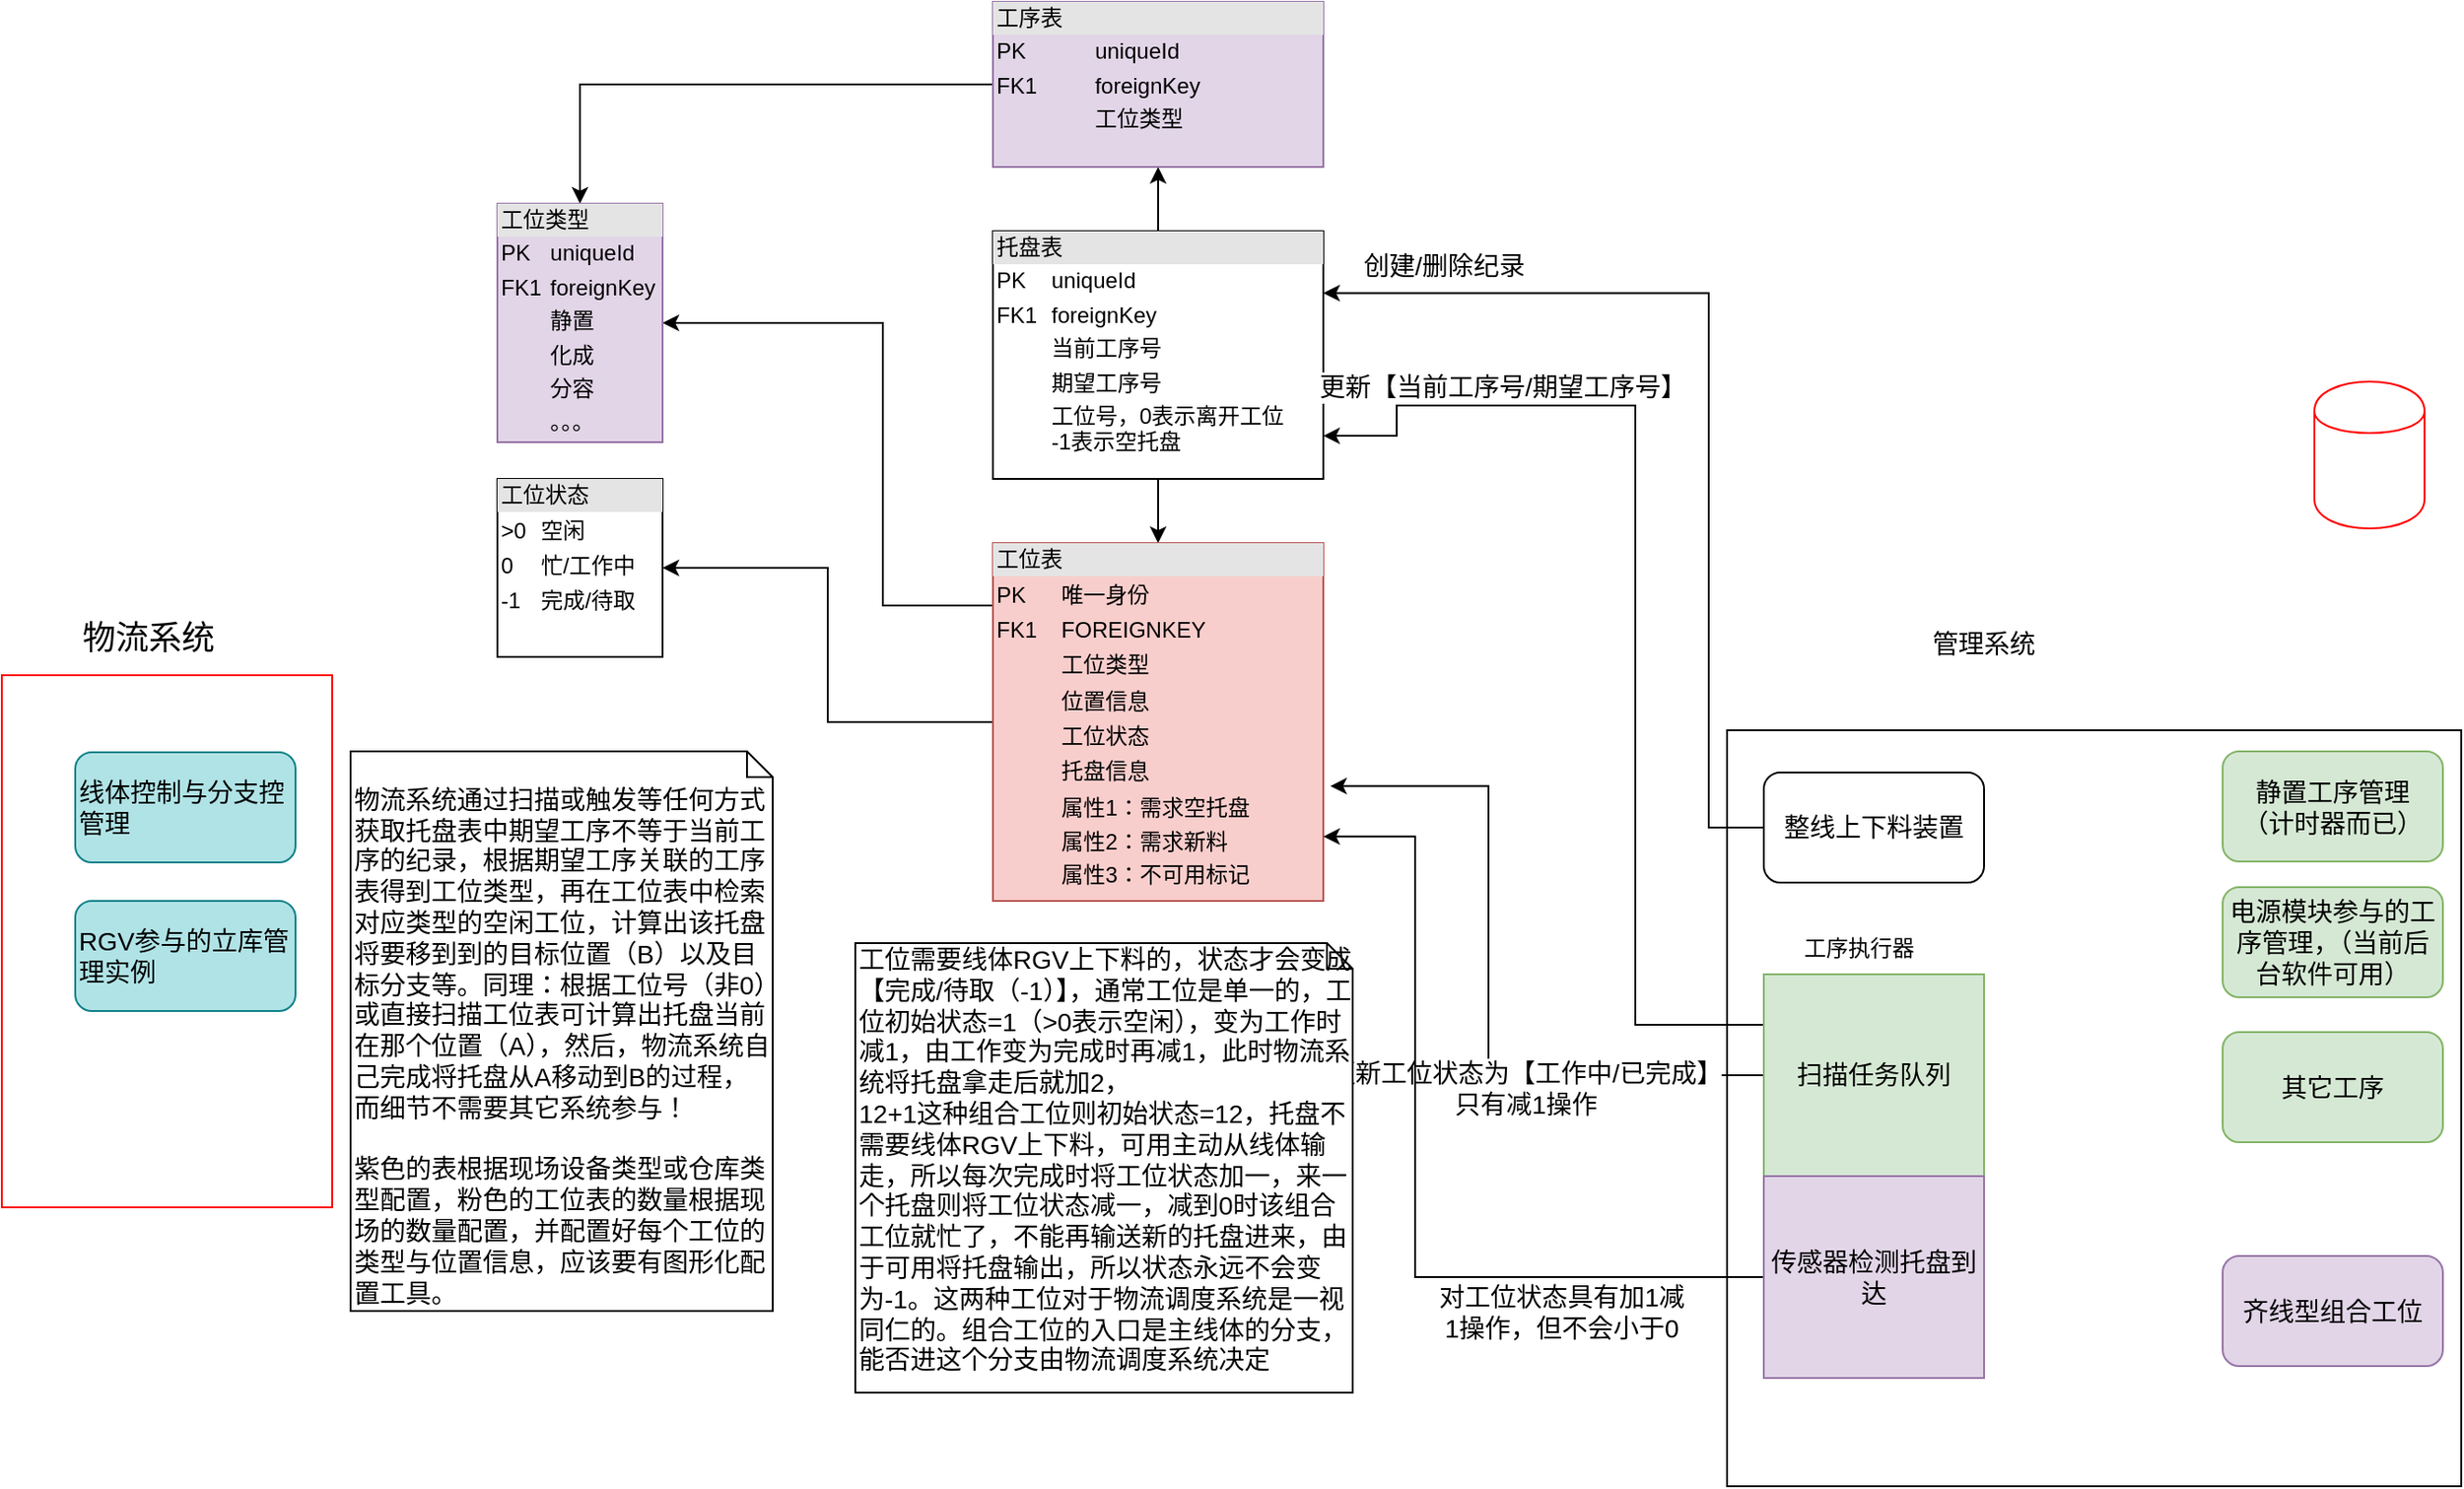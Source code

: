 <mxfile version="11.1.4" type="github"><diagram name="Page-1" id="MBdaHgo5CH4LqyG0nf3p"><mxGraphModel dx="981" dy="549" grid="1" gridSize="10" guides="1" tooltips="1" connect="1" arrows="1" fold="1" page="1" pageScale="1" pageWidth="827" pageHeight="1169" math="0" shadow="0"><root><mxCell id="lvne8D1J75QKp3YSofM--0"/><mxCell id="lvne8D1J75QKp3YSofM--1" parent="lvne8D1J75QKp3YSofM--0"/><mxCell id="w1Ym5qrezVRr_MJSkWCU-0" value="" style="rounded=0;whiteSpace=wrap;html=1;fontSize=14;fillColor=none;" parent="lvne8D1J75QKp3YSofM--1" vertex="1"><mxGeometry x="970" y="420" width="400" height="412" as="geometry"/></mxCell><mxCell id="dNVIfdRLL3I5zJXcIW_U-1" value="" style="edgeStyle=orthogonalEdgeStyle;rounded=0;orthogonalLoop=1;jettySize=auto;html=1;" parent="lvne8D1J75QKp3YSofM--1" source="lvne8D1J75QKp3YSofM--2" target="dNVIfdRLL3I5zJXcIW_U-0" edge="1"><mxGeometry relative="1" as="geometry"/></mxCell><mxCell id="4S2XpyeBrvTKLP9Dg5yc-1" value="" style="edgeStyle=orthogonalEdgeStyle;rounded=0;orthogonalLoop=1;jettySize=auto;html=1;" parent="lvne8D1J75QKp3YSofM--1" source="lvne8D1J75QKp3YSofM--2" target="4S2XpyeBrvTKLP9Dg5yc-0" edge="1"><mxGeometry relative="1" as="geometry"/></mxCell><mxCell id="lvne8D1J75QKp3YSofM--2" value="&lt;div style=&quot;box-sizing: border-box ; width: 100% ; background: #e4e4e4 ; padding: 2px&quot;&gt;托盘表&lt;/div&gt;&lt;table style=&quot;width: 100% ; font-size: 1em&quot; cellpadding=&quot;2&quot; cellspacing=&quot;0&quot;&gt;&lt;tbody&gt;&lt;tr&gt;&lt;td&gt;PK&lt;/td&gt;&lt;td&gt;uniqueId&lt;/td&gt;&lt;/tr&gt;&lt;tr&gt;&lt;td&gt;FK1&lt;/td&gt;&lt;td&gt;foreignKey&lt;/td&gt;&lt;/tr&gt;&lt;tr&gt;&lt;td&gt;&lt;/td&gt;&lt;td&gt;当前工序号&lt;/td&gt;&lt;/tr&gt;&lt;tr&gt;&lt;td&gt;&lt;br&gt;&lt;/td&gt;&lt;td&gt;期望工序号&lt;/td&gt;&lt;/tr&gt;&lt;tr&gt;&lt;td&gt;&lt;br&gt;&lt;/td&gt;&lt;td&gt;工位号，0表示离开工位&lt;br&gt;-1表示空托盘&lt;/td&gt;&lt;/tr&gt;&lt;tr&gt;&lt;td&gt;&lt;br&gt;&lt;/td&gt;&lt;td&gt;&lt;br&gt;&lt;/td&gt;&lt;/tr&gt;&lt;/tbody&gt;&lt;/table&gt;" style="verticalAlign=top;align=left;overflow=fill;html=1;" parent="lvne8D1J75QKp3YSofM--1" vertex="1"><mxGeometry x="570" y="148" width="180" height="135" as="geometry"/></mxCell><mxCell id="4S2XpyeBrvTKLP9Dg5yc-2" style="edgeStyle=orthogonalEdgeStyle;rounded=0;orthogonalLoop=1;jettySize=auto;html=1;" parent="lvne8D1J75QKp3YSofM--1" source="4S2XpyeBrvTKLP9Dg5yc-0" target="dNVIfdRLL3I5zJXcIW_U-3" edge="1"><mxGeometry relative="1" as="geometry"/></mxCell><mxCell id="4S2XpyeBrvTKLP9Dg5yc-0" value="&lt;div style=&quot;box-sizing: border-box ; width: 100% ; background: #e4e4e4 ; padding: 2px&quot;&gt;工序表&lt;/div&gt;&lt;table style=&quot;width: 100% ; font-size: 1em&quot; cellpadding=&quot;2&quot; cellspacing=&quot;0&quot;&gt;&lt;tbody&gt;&lt;tr&gt;&lt;td&gt;PK&lt;/td&gt;&lt;td&gt;uniqueId&lt;/td&gt;&lt;/tr&gt;&lt;tr&gt;&lt;td&gt;FK1&lt;/td&gt;&lt;td&gt;foreignKey&lt;/td&gt;&lt;/tr&gt;&lt;tr&gt;&lt;td&gt;&lt;/td&gt;&lt;td&gt;工位类型&lt;/td&gt;&lt;/tr&gt;&lt;/tbody&gt;&lt;/table&gt;" style="verticalAlign=top;align=left;overflow=fill;html=1;fillColor=#e1d5e7;strokeColor=#9673a6;" parent="lvne8D1J75QKp3YSofM--1" vertex="1"><mxGeometry x="570" y="23" width="180" height="90" as="geometry"/></mxCell><mxCell id="dNVIfdRLL3I5zJXcIW_U-6" style="edgeStyle=orthogonalEdgeStyle;rounded=0;orthogonalLoop=1;jettySize=auto;html=1;" parent="lvne8D1J75QKp3YSofM--1" source="dNVIfdRLL3I5zJXcIW_U-0" target="dNVIfdRLL3I5zJXcIW_U-4" edge="1"><mxGeometry relative="1" as="geometry"/></mxCell><mxCell id="dNVIfdRLL3I5zJXcIW_U-7" style="edgeStyle=orthogonalEdgeStyle;rounded=0;orthogonalLoop=1;jettySize=auto;html=1;exitX=0;exitY=0.25;exitDx=0;exitDy=0;entryX=1;entryY=0.5;entryDx=0;entryDy=0;" parent="lvne8D1J75QKp3YSofM--1" source="dNVIfdRLL3I5zJXcIW_U-0" target="dNVIfdRLL3I5zJXcIW_U-3" edge="1"><mxGeometry relative="1" as="geometry"><mxPoint x="440" y="253" as="targetPoint"/><Array as="points"><mxPoint x="510" y="352"/><mxPoint x="510" y="198"/></Array></mxGeometry></mxCell><mxCell id="dNVIfdRLL3I5zJXcIW_U-0" value="&lt;div style=&quot;box-sizing: border-box ; width: 100% ; background: #e4e4e4 ; padding: 2px&quot;&gt;&lt;font style=&quot;vertical-align: inherit&quot;&gt;&lt;font style=&quot;vertical-align: inherit&quot;&gt;工位表&lt;/font&gt;&lt;/font&gt;&lt;/div&gt;&lt;table style=&quot;width: 100% ; font-size: 1em&quot; cellpadding=&quot;2&quot; cellspacing=&quot;0&quot;&gt;&lt;tbody&gt;&lt;tr&gt;&lt;td&gt;&lt;font style=&quot;vertical-align: inherit&quot;&gt;&lt;font style=&quot;vertical-align: inherit&quot;&gt;PK&lt;/font&gt;&lt;/font&gt;&lt;/td&gt;&lt;td&gt;&lt;font style=&quot;vertical-align: inherit&quot;&gt;&lt;font style=&quot;vertical-align: inherit&quot;&gt;唯一身份&lt;/font&gt;&lt;/font&gt;&lt;/td&gt;&lt;/tr&gt;&lt;tr&gt;&lt;td&gt;&lt;font style=&quot;vertical-align: inherit&quot;&gt;&lt;font style=&quot;vertical-align: inherit&quot;&gt;FK1&lt;/font&gt;&lt;/font&gt;&lt;/td&gt;&lt;td&gt;&lt;font style=&quot;vertical-align: inherit&quot;&gt;&lt;font style=&quot;vertical-align: inherit&quot;&gt;FOREIGNKEY&lt;/font&gt;&lt;/font&gt;&lt;/td&gt;&lt;/tr&gt;&lt;tr&gt;&lt;td&gt;&lt;br&gt;&lt;/td&gt;&lt;td&gt;&lt;font style=&quot;vertical-align: inherit&quot;&gt;&lt;font style=&quot;vertical-align: inherit&quot;&gt;工位类型&lt;/font&gt;&lt;/font&gt;&lt;/td&gt;&lt;/tr&gt;&lt;tr&gt;&lt;td&gt;&lt;/td&gt;&lt;td&gt;&lt;font style=&quot;vertical-align: inherit&quot;&gt;&lt;font style=&quot;vertical-align: inherit&quot;&gt;位置信息&lt;/font&gt;&lt;/font&gt;&lt;br&gt;&lt;/td&gt;&lt;/tr&gt;&lt;tr&gt;&lt;td&gt;&lt;br&gt;&lt;/td&gt;&lt;td&gt;&lt;font style=&quot;vertical-align: inherit&quot;&gt;&lt;font style=&quot;vertical-align: inherit&quot;&gt;工位状态&lt;/font&gt;&lt;/font&gt;&lt;/td&gt;&lt;/tr&gt;&lt;tr&gt;&lt;td&gt;&lt;br&gt;&lt;/td&gt;&lt;td&gt;&lt;font style=&quot;vertical-align: inherit&quot;&gt;&lt;font style=&quot;vertical-align: inherit&quot;&gt;托盘信息&lt;/font&gt;&lt;/font&gt;&lt;/td&gt;&lt;/tr&gt;&lt;tr&gt;&lt;td&gt;&lt;br&gt;&lt;/td&gt;&lt;td&gt;&lt;font style=&quot;vertical-align: inherit&quot;&gt;&lt;font style=&quot;vertical-align: inherit&quot;&gt;属性1：需求空托盘&lt;/font&gt;&lt;/font&gt;&lt;/td&gt;&lt;/tr&gt;&lt;tr&gt;&lt;td&gt;&lt;br&gt;&lt;/td&gt;&lt;td&gt;属性2：需求新料&lt;/td&gt;&lt;/tr&gt;&lt;tr&gt;&lt;td&gt;&lt;br&gt;&lt;/td&gt;&lt;td&gt;属性3：不可用标记&lt;/td&gt;&lt;/tr&gt;&lt;/tbody&gt;&lt;/table&gt;" style="verticalAlign=top;align=left;overflow=fill;html=1;fillColor=#f8cecc;strokeColor=#b85450;" parent="lvne8D1J75QKp3YSofM--1" vertex="1"><mxGeometry x="570" y="318" width="180" height="195" as="geometry"/></mxCell><mxCell id="dNVIfdRLL3I5zJXcIW_U-3" value="&lt;div style=&quot;box-sizing: border-box ; width: 100% ; background: #e4e4e4 ; padding: 2px&quot;&gt;工位类型&lt;/div&gt;&lt;table style=&quot;width: 100% ; font-size: 1em&quot; cellpadding=&quot;2&quot; cellspacing=&quot;0&quot;&gt;&lt;tbody&gt;&lt;tr&gt;&lt;td&gt;PK&lt;/td&gt;&lt;td&gt;uniqueId&lt;/td&gt;&lt;/tr&gt;&lt;tr&gt;&lt;td&gt;FK1&lt;/td&gt;&lt;td&gt;foreignKey&lt;/td&gt;&lt;/tr&gt;&lt;tr&gt;&lt;td&gt;&lt;br&gt;&lt;/td&gt;&lt;td&gt;静置&lt;/td&gt;&lt;/tr&gt;&lt;tr&gt;&lt;td&gt;&lt;/td&gt;&lt;td&gt;化成&lt;br&gt;&lt;/td&gt;&lt;/tr&gt;&lt;tr&gt;&lt;td&gt;&lt;br&gt;&lt;/td&gt;&lt;td&gt;分容&lt;/td&gt;&lt;/tr&gt;&lt;tr&gt;&lt;td&gt;&lt;br&gt;&lt;/td&gt;&lt;td&gt;。。。&lt;/td&gt;&lt;/tr&gt;&lt;tr&gt;&lt;td&gt;&lt;br&gt;&lt;/td&gt;&lt;td&gt;&lt;br&gt;&lt;/td&gt;&lt;/tr&gt;&lt;tr&gt;&lt;td&gt;&lt;br&gt;&lt;/td&gt;&lt;td&gt;&lt;br&gt;&lt;/td&gt;&lt;/tr&gt;&lt;/tbody&gt;&lt;/table&gt;" style="verticalAlign=top;align=left;overflow=fill;html=1;fillColor=#e1d5e7;strokeColor=#9673a6;" parent="lvne8D1J75QKp3YSofM--1" vertex="1"><mxGeometry x="300" y="133" width="90" height="130" as="geometry"/></mxCell><mxCell id="dNVIfdRLL3I5zJXcIW_U-4" value="&lt;div style=&quot;box-sizing: border-box ; width: 100% ; background: #e4e4e4 ; padding: 2px&quot;&gt;&lt;font style=&quot;vertical-align: inherit&quot;&gt;&lt;font style=&quot;vertical-align: inherit&quot;&gt;工位状态&lt;/font&gt;&lt;/font&gt;&lt;/div&gt;&lt;table style=&quot;width: 100% ; font-size: 1em&quot; cellpadding=&quot;2&quot; cellspacing=&quot;0&quot;&gt;&lt;tbody&gt;&lt;tr&gt;&lt;td&gt;&lt;font style=&quot;vertical-align: inherit&quot;&gt;&lt;font style=&quot;vertical-align: inherit&quot;&gt;&amp;gt;0&lt;/font&gt;&lt;/font&gt;&lt;/td&gt;&lt;td&gt;&lt;font style=&quot;vertical-align: inherit&quot;&gt;&lt;font style=&quot;vertical-align: inherit&quot;&gt;空闲&lt;/font&gt;&lt;/font&gt;&lt;/td&gt;&lt;/tr&gt;&lt;tr&gt;&lt;td&gt;&lt;font style=&quot;vertical-align: inherit&quot;&gt;&lt;font style=&quot;vertical-align: inherit&quot;&gt;0&lt;/font&gt;&lt;/font&gt;&lt;/td&gt;&lt;td&gt;&lt;font style=&quot;vertical-align: inherit&quot;&gt;&lt;font style=&quot;vertical-align: inherit&quot;&gt;忙/工作中&lt;/font&gt;&lt;/font&gt;&lt;/td&gt;&lt;/tr&gt;&lt;tr&gt;&lt;td&gt;&lt;font style=&quot;vertical-align: inherit&quot;&gt;&lt;font style=&quot;vertical-align: inherit&quot;&gt;-1&lt;/font&gt;&lt;/font&gt;&lt;/td&gt;&lt;td&gt;&lt;font style=&quot;vertical-align: inherit&quot;&gt;&lt;font style=&quot;vertical-align: inherit&quot;&gt;完成/待取&lt;/font&gt;&lt;/font&gt;&lt;/td&gt;&lt;/tr&gt;&lt;tr&gt;&lt;td&gt;&lt;br&gt;&lt;/td&gt;&lt;td&gt;&lt;br&gt;&lt;/td&gt;&lt;/tr&gt;&lt;/tbody&gt;&lt;/table&gt;" style="verticalAlign=top;align=left;overflow=fill;html=1;" parent="lvne8D1J75QKp3YSofM--1" vertex="1"><mxGeometry x="300" y="283" width="90" height="97" as="geometry"/></mxCell><mxCell id="4S2XpyeBrvTKLP9Dg5yc-3" value="&lt;br&gt;物流系统通过扫描或触发等任何方式获取托盘表中期望工序不等于当前工序的纪录，根据期望工序关联的工序表得到工位类型，再在工位表中检索对应类型的空闲工位，计算出该托盘将要移到到的目标位置（B）以及目标分支等。同理：根据工位号（非0）或直接扫描工位表可计算出托盘当前在那个位置（A），然后，物流系统自己完成将托盘从A移动到B的过程，而细节不需要其它系统参与！&lt;br style=&quot;font-size: 14px&quot;&gt;&lt;br style=&quot;font-size: 14px&quot;&gt;紫色的表根据现场设备类型或仓库类型配置，粉色的工位表的数量根据现场的数量配置，并配置好每个工位的类型与位置信息，应该要有图形化配置工具。" style="shape=note;whiteSpace=wrap;html=1;size=14;verticalAlign=top;align=left;spacingTop=-6;fontSize=14;" parent="lvne8D1J75QKp3YSofM--1" vertex="1"><mxGeometry x="220" y="431.5" width="230" height="305" as="geometry"/></mxCell><mxCell id="XuoVY2bNL_T5AjWWaa-d-3" style="edgeStyle=orthogonalEdgeStyle;rounded=0;orthogonalLoop=1;jettySize=auto;html=1;entryX=1.021;entryY=0.679;entryDx=0;entryDy=0;entryPerimeter=0;fontSize=14;" parent="lvne8D1J75QKp3YSofM--1" source="XuoVY2bNL_T5AjWWaa-d-1" target="dNVIfdRLL3I5zJXcIW_U-0" edge="1"><mxGeometry relative="1" as="geometry"><Array as="points"><mxPoint x="840" y="608"/><mxPoint x="840" y="450"/></Array></mxGeometry></mxCell><mxCell id="XuoVY2bNL_T5AjWWaa-d-4" value="更新工位状态为【工作中/已完成】&lt;br&gt;只有减1操作" style="text;html=1;resizable=0;points=[];align=center;verticalAlign=middle;labelBackgroundColor=#ffffff;fontSize=14;" parent="XuoVY2bNL_T5AjWWaa-d-3" vertex="1" connectable="0"><mxGeometry x="-0.505" y="-8" relative="1" as="geometry"><mxPoint x="-32.5" y="14.5" as="offset"/></mxGeometry></mxCell><mxCell id="XuoVY2bNL_T5AjWWaa-d-5" style="edgeStyle=orthogonalEdgeStyle;rounded=0;orthogonalLoop=1;jettySize=auto;html=1;exitX=0;exitY=0.25;exitDx=0;exitDy=0;fontSize=14;entryX=1;entryY=0.826;entryDx=0;entryDy=0;entryPerimeter=0;" parent="lvne8D1J75QKp3YSofM--1" source="XuoVY2bNL_T5AjWWaa-d-1" target="lvne8D1J75QKp3YSofM--2" edge="1"><mxGeometry relative="1" as="geometry"><mxPoint x="900" y="323" as="targetPoint"/><Array as="points"><mxPoint x="920" y="580"/><mxPoint x="920" y="243"/><mxPoint x="790" y="243"/><mxPoint x="790" y="260"/></Array></mxGeometry></mxCell><mxCell id="XuoVY2bNL_T5AjWWaa-d-6" value="更新【当前工序号/期望工序号】" style="text;html=1;resizable=0;points=[];align=left;verticalAlign=middle;labelBackgroundColor=#ffffff;fontSize=14;" parent="XuoVY2bNL_T5AjWWaa-d-5" vertex="1" connectable="0"><mxGeometry x="0.709" y="2" relative="1" as="geometry"><mxPoint x="-74" y="-12" as="offset"/></mxGeometry></mxCell><mxCell id="I4-yJBFg-LZvo_FEyES9-1" value="" style="edgeStyle=orthogonalEdgeStyle;rounded=0;orthogonalLoop=1;jettySize=auto;html=1;" edge="1" parent="lvne8D1J75QKp3YSofM--1" source="XuoVY2bNL_T5AjWWaa-d-1" target="I4-yJBFg-LZvo_FEyES9-0"><mxGeometry relative="1" as="geometry"/></mxCell><mxCell id="XuoVY2bNL_T5AjWWaa-d-1" value="扫描任务队列&lt;br&gt;" style="rounded=0;whiteSpace=wrap;html=1;fontSize=14;fillColor=#d5e8d4;strokeColor=#82b366;" parent="lvne8D1J75QKp3YSofM--1" vertex="1"><mxGeometry x="990" y="553" width="120" height="110" as="geometry"/></mxCell><mxCell id="I4-yJBFg-LZvo_FEyES9-4" style="edgeStyle=orthogonalEdgeStyle;rounded=0;orthogonalLoop=1;jettySize=auto;html=1;exitX=0;exitY=0.5;exitDx=0;exitDy=0;entryX=1;entryY=0.82;entryDx=0;entryDy=0;entryPerimeter=0;" edge="1" parent="lvne8D1J75QKp3YSofM--1" source="I4-yJBFg-LZvo_FEyES9-0" target="dNVIfdRLL3I5zJXcIW_U-0"><mxGeometry relative="1" as="geometry"><mxPoint x="810" y="500" as="targetPoint"/><Array as="points"><mxPoint x="800" y="718"/><mxPoint x="800" y="478"/></Array></mxGeometry></mxCell><mxCell id="I4-yJBFg-LZvo_FEyES9-0" value="传感器检测托盘到达" style="rounded=0;whiteSpace=wrap;html=1;fontSize=14;fillColor=#e1d5e7;strokeColor=#9673a6;" vertex="1" parent="lvne8D1J75QKp3YSofM--1"><mxGeometry x="990" y="663" width="120" height="110" as="geometry"/></mxCell><mxCell id="XuoVY2bNL_T5AjWWaa-d-2" value="管理系统" style="text;html=1;strokeColor=none;fillColor=none;align=center;verticalAlign=middle;whiteSpace=wrap;rounded=0;fontSize=14;" parent="lvne8D1J75QKp3YSofM--1" vertex="1"><mxGeometry x="1075" y="363" width="70" height="20" as="geometry"/></mxCell><mxCell id="XuoVY2bNL_T5AjWWaa-d-8" value="静置工序管理&lt;br&gt;（计时器而已）" style="rounded=1;whiteSpace=wrap;html=1;fontSize=14;fillColor=#d5e8d4;strokeColor=#82b366;" parent="lvne8D1J75QKp3YSofM--1" vertex="1"><mxGeometry x="1240" y="431.5" width="120" height="60" as="geometry"/></mxCell><mxCell id="XuoVY2bNL_T5AjWWaa-d-9" value="电源模块参与的工序管理，（当前后台软件可用）" style="rounded=1;whiteSpace=wrap;html=1;fontSize=14;fillColor=#d5e8d4;strokeColor=#82b366;" parent="lvne8D1J75QKp3YSofM--1" vertex="1"><mxGeometry x="1240" y="505.5" width="120" height="60" as="geometry"/></mxCell><mxCell id="XuoVY2bNL_T5AjWWaa-d-10" value="其它工序" style="rounded=1;whiteSpace=wrap;html=1;fontSize=14;fillColor=#d5e8d4;strokeColor=#82b366;" parent="lvne8D1J75QKp3YSofM--1" vertex="1"><mxGeometry x="1240" y="584.5" width="120" height="60" as="geometry"/></mxCell><mxCell id="w1Ym5qrezVRr_MJSkWCU-1" value="齐线型组合工位" style="rounded=1;whiteSpace=wrap;html=1;fontSize=14;fillColor=#e1d5e7;strokeColor=#9673a6;" parent="lvne8D1J75QKp3YSofM--1" vertex="1"><mxGeometry x="1240" y="706.5" width="120" height="60" as="geometry"/></mxCell><mxCell id="XuoVY2bNL_T5AjWWaa-d-14" style="edgeStyle=orthogonalEdgeStyle;rounded=0;orthogonalLoop=1;jettySize=auto;html=1;entryX=1;entryY=0.25;entryDx=0;entryDy=0;fontSize=14;" parent="lvne8D1J75QKp3YSofM--1" source="XuoVY2bNL_T5AjWWaa-d-12" target="lvne8D1J75QKp3YSofM--2" edge="1"><mxGeometry relative="1" as="geometry"><Array as="points"><mxPoint x="960" y="473"/><mxPoint x="960" y="182"/></Array></mxGeometry></mxCell><mxCell id="XuoVY2bNL_T5AjWWaa-d-12" value="整线上下料装置" style="rounded=1;whiteSpace=wrap;html=1;fontSize=14;" parent="lvne8D1J75QKp3YSofM--1" vertex="1"><mxGeometry x="990" y="443" width="120" height="60" as="geometry"/></mxCell><mxCell id="XuoVY2bNL_T5AjWWaa-d-15" value="创建/删除纪录" style="text;html=1;resizable=0;points=[];autosize=1;align=left;verticalAlign=top;spacingTop=-4;fontSize=14;" parent="lvne8D1J75QKp3YSofM--1" vertex="1"><mxGeometry x="770" y="156" width="100" height="20" as="geometry"/></mxCell><mxCell id="w1Ym5qrezVRr_MJSkWCU-14" value="工位需要线体RGV上下料的，状态才会变成【完成/待取（-1）】，通常工位是单一的，工位初始状态=1（&amp;gt;0表示空闲），变为工作时减1，由工作变为完成时再减1，此时物流系统将托盘拿走后就加2，&lt;br&gt;12+1这种组合工位则初始状态=12，托盘不需要线体RGV上下料，可用主动从线体输走，所以每次完成时将工位状态加一，来一个托盘则将工位状态减一，减到0时该组合工位就忙了，不能再输送新的托盘进来，由于可用将托盘输出，所以状态永远不会变为-1。这两种工位对于物流调度系统是一视同仁的。组合工位的入口是主线体的分支，能否进这个分支由物流调度系统决定" style="shape=note;whiteSpace=wrap;html=1;size=14;verticalAlign=top;align=left;spacingTop=-6;fontSize=14;" parent="lvne8D1J75QKp3YSofM--1" vertex="1"><mxGeometry x="495" y="536" width="271" height="245" as="geometry"/></mxCell><mxCell id="I4-yJBFg-LZvo_FEyES9-3" value="工序执行器" style="text;html=1;" vertex="1" parent="lvne8D1J75QKp3YSofM--1"><mxGeometry x="1010" y="525" width="90" height="30" as="geometry"/></mxCell><mxCell id="I4-yJBFg-LZvo_FEyES9-5" value="对工位状态具有加1减1操作，但不会小于0" style="text;html=1;strokeColor=none;fillColor=none;align=center;verticalAlign=middle;whiteSpace=wrap;rounded=0;fontSize=14;" vertex="1" parent="lvne8D1J75QKp3YSofM--1"><mxGeometry x="810" y="727" width="140" height="20" as="geometry"/></mxCell><mxCell id="I4-yJBFg-LZvo_FEyES9-7" value="线体控制与分支控管理" style="rounded=1;whiteSpace=wrap;html=1;labelBackgroundColor=none;fillColor=#b0e3e6;fontSize=14;align=left;strokeColor=#0e8088;" vertex="1" parent="lvne8D1J75QKp3YSofM--1"><mxGeometry x="70" y="432" width="120" height="60" as="geometry"/></mxCell><mxCell id="I4-yJBFg-LZvo_FEyES9-8" value="RGV参与的立库管理实例" style="rounded=1;whiteSpace=wrap;html=1;labelBackgroundColor=none;fillColor=#b0e3e6;fontSize=14;align=left;strokeColor=#0e8088;" vertex="1" parent="lvne8D1J75QKp3YSofM--1"><mxGeometry x="70" y="513" width="120" height="60" as="geometry"/></mxCell><mxCell id="-QpxKaXeIh3pIJuTDVwY-0" value="" style="shape=cylinder;whiteSpace=wrap;html=1;boundedLbl=1;backgroundOutline=1;rounded=0;shadow=0;dashed=0;labelBackgroundColor=#ffffff;strokeColor=#FF0000;fillColor=none;fontSize=14;" vertex="1" parent="lvne8D1J75QKp3YSofM--1"><mxGeometry x="1290" y="230" width="60" height="80" as="geometry"/></mxCell><mxCell id="fHGkeIp_1f9WCbT8Hr5_-0" value="" style="rounded=0;whiteSpace=wrap;html=1;shadow=0;dashed=0;labelBackgroundColor=none;strokeColor=#FF0000;fillColor=none;fontSize=14;" vertex="1" parent="lvne8D1J75QKp3YSofM--1"><mxGeometry x="30" y="390" width="180" height="290" as="geometry"/></mxCell><mxCell id="fHGkeIp_1f9WCbT8Hr5_-1" value="物流系统" style="text;html=1;strokeColor=none;fillColor=none;align=center;verticalAlign=middle;whiteSpace=wrap;rounded=0;shadow=0;dashed=0;labelBackgroundColor=none;fontSize=18;" vertex="1" parent="lvne8D1J75QKp3YSofM--1"><mxGeometry x="60" y="360" width="100" height="20" as="geometry"/></mxCell></root></mxGraphModel></diagram><diagram id="vxhWqkrohyKlIlKAOPoC" name="第 2 页"><mxGraphModel dx="981" dy="1718" grid="1" gridSize="10" guides="1" tooltips="1" connect="1" arrows="1" fold="1" page="1" pageScale="1" pageWidth="827" pageHeight="1169" math="0" shadow="0"><root><mxCell id="dHjqAPauTEbNo2zzTfTn-0"/><mxCell id="dHjqAPauTEbNo2zzTfTn-1" parent="dHjqAPauTEbNo2zzTfTn-0"/><mxCell id="dHjqAPauTEbNo2zzTfTn-4" value="" style="html=1;shadow=0;dashed=0;align=center;verticalAlign=middle;shape=mxgraph.arrows2.arrow;dy=0;dx=0;direction=north;notch=0;labelBackgroundColor=#ffffff;fillColor=#fff2cc;fontSize=14;strokeColor=#d6b656;" vertex="1" parent="dHjqAPauTEbNo2zzTfTn-1"><mxGeometry x="340" y="200" width="20" height="720" as="geometry"/></mxCell><mxCell id="VKgvlC8xWrZ8NFDHv7k4-0" value="来料扫码" style="rounded=0;whiteSpace=wrap;html=1;labelBackgroundColor=#ffffff;fillColor=none;gradientColor=none;fontSize=14;align=left;" vertex="1" parent="dHjqAPauTEbNo2zzTfTn-1"><mxGeometry x="320" y="160" width="60" height="40" as="geometry"/></mxCell><mxCell id="VKgvlC8xWrZ8NFDHv7k4-1" value="下料扫码" style="rounded=0;whiteSpace=wrap;html=1;labelBackgroundColor=#ffffff;fillColor=none;gradientColor=none;fontSize=14;align=left;" vertex="1" parent="dHjqAPauTEbNo2zzTfTn-1"><mxGeometry x="320" y="920" width="60" height="40" as="geometry"/></mxCell><mxCell id="VKgvlC8xWrZ8NFDHv7k4-2" value="立库1 （静置库）" style="rounded=0;whiteSpace=wrap;html=1;labelBackgroundColor=#ffffff;fillColor=none;gradientColor=none;fontSize=14;align=center;" vertex="1" parent="dHjqAPauTEbNo2zzTfTn-1"><mxGeometry x="410" y="210" width="270" height="70" as="geometry"/></mxCell><mxCell id="VKgvlC8xWrZ8NFDHv7k4-3" value="" style="rounded=0;whiteSpace=wrap;html=1;labelBackgroundColor=#ffffff;fillColor=#fff2cc;fontSize=14;align=left;strokeColor=#d6b656;" vertex="1" parent="dHjqAPauTEbNo2zzTfTn-1"><mxGeometry x="360" y="220" width="50" height="20" as="geometry"/></mxCell><mxCell id="VKgvlC8xWrZ8NFDHv7k4-4" value="" style="rounded=0;whiteSpace=wrap;html=1;labelBackgroundColor=#ffffff;fillColor=#fff2cc;fontSize=14;align=left;strokeColor=#d6b656;" vertex="1" parent="dHjqAPauTEbNo2zzTfTn-1"><mxGeometry x="360" y="250" width="50" height="20" as="geometry"/></mxCell><mxCell id="VKgvlC8xWrZ8NFDHv7k4-5" value="组合工位" style="rounded=0;whiteSpace=wrap;html=1;labelBackgroundColor=#ffffff;fillColor=none;gradientColor=none;fontSize=14;align=center;" vertex="1" parent="dHjqAPauTEbNo2zzTfTn-1"><mxGeometry x="410" y="320" width="120" height="60" as="geometry"/></mxCell><mxCell id="VKgvlC8xWrZ8NFDHv7k4-6" value="" style="rounded=0;whiteSpace=wrap;html=1;labelBackgroundColor=#ffffff;fillColor=#fff2cc;fontSize=14;align=left;strokeColor=#d6b656;" vertex="1" parent="dHjqAPauTEbNo2zzTfTn-1"><mxGeometry x="360" y="355" width="50" height="20" as="geometry"/></mxCell><mxCell id="VKgvlC8xWrZ8NFDHv7k4-7" value="" style="rounded=0;whiteSpace=wrap;html=1;labelBackgroundColor=#ffffff;fillColor=#fff2cc;fontSize=14;align=left;strokeColor=#d6b656;" vertex="1" parent="dHjqAPauTEbNo2zzTfTn-1"><mxGeometry x="360" y="325" width="50" height="20" as="geometry"/></mxCell><mxCell id="VKgvlC8xWrZ8NFDHv7k4-8" value="一级分支" style="rounded=0;whiteSpace=wrap;html=1;labelBackgroundColor=#ffffff;fillColor=none;gradientColor=none;fontSize=14;align=left;dashed=1;strokeColor=#FF0000;" vertex="1" parent="dHjqAPauTEbNo2zzTfTn-1"><mxGeometry x="280" y="215" width="120" height="60" as="geometry"/></mxCell><mxCell id="VKgvlC8xWrZ8NFDHv7k4-9" value="立库2 （分容库）" style="rounded=0;whiteSpace=wrap;html=1;labelBackgroundColor=#ffffff;fillColor=none;gradientColor=none;fontSize=14;align=center;" vertex="1" parent="dHjqAPauTEbNo2zzTfTn-1"><mxGeometry x="410" y="720" width="270" height="70" as="geometry"/></mxCell><mxCell id="VKgvlC8xWrZ8NFDHv7k4-10" value="" style="rounded=0;whiteSpace=wrap;html=1;labelBackgroundColor=#ffffff;fillColor=#fff2cc;fontSize=14;align=left;strokeColor=#d6b656;" vertex="1" parent="dHjqAPauTEbNo2zzTfTn-1"><mxGeometry x="360" y="760" width="50" height="20" as="geometry"/></mxCell><mxCell id="VKgvlC8xWrZ8NFDHv7k4-11" value="" style="rounded=0;whiteSpace=wrap;html=1;labelBackgroundColor=#ffffff;fillColor=#fff2cc;fontSize=14;align=left;strokeColor=#d6b656;" vertex="1" parent="dHjqAPauTEbNo2zzTfTn-1"><mxGeometry x="360" y="730" width="50" height="20" as="geometry"/></mxCell><mxCell id="VKgvlC8xWrZ8NFDHv7k4-13" value="组合工位" style="rounded=0;whiteSpace=wrap;html=1;labelBackgroundColor=#ffffff;fillColor=none;gradientColor=none;fontSize=14;align=center;rotation=-90;" vertex="1" parent="dHjqAPauTEbNo2zzTfTn-1"><mxGeometry x="380" y="510" width="120" height="60" as="geometry"/></mxCell><mxCell id="VKgvlC8xWrZ8NFDHv7k4-14" value="组合工位" style="rounded=0;whiteSpace=wrap;html=1;labelBackgroundColor=#ffffff;fillColor=none;gradientColor=none;fontSize=14;align=center;rotation=-90;" vertex="1" parent="dHjqAPauTEbNo2zzTfTn-1"><mxGeometry x="460" y="510" width="120" height="60" as="geometry"/></mxCell><mxCell id="VKgvlC8xWrZ8NFDHv7k4-15" value="组合工位" style="rounded=0;whiteSpace=wrap;html=1;labelBackgroundColor=#ffffff;fillColor=none;gradientColor=none;fontSize=14;align=center;rotation=-90;" vertex="1" parent="dHjqAPauTEbNo2zzTfTn-1"><mxGeometry x="540" y="510" width="120" height="60" as="geometry"/></mxCell><mxCell id="VKgvlC8xWrZ8NFDHv7k4-16" value="" style="rounded=0;whiteSpace=wrap;html=1;labelBackgroundColor=#ffffff;fillColor=#fad9d5;fontSize=14;align=left;strokeColor=#ae4132;" vertex="1" parent="dHjqAPauTEbNo2zzTfTn-1"><mxGeometry x="410" y="630" width="220" height="20" as="geometry"/></mxCell><mxCell id="VKgvlC8xWrZ8NFDHv7k4-17" value="" style="rounded=0;whiteSpace=wrap;html=1;labelBackgroundColor=#ffffff;fillColor=#fad9d5;fontSize=14;align=left;strokeColor=#ae4132;" vertex="1" parent="dHjqAPauTEbNo2zzTfTn-1"><mxGeometry x="450" y="600" width="20" height="30" as="geometry"/></mxCell><mxCell id="VKgvlC8xWrZ8NFDHv7k4-18" value="" style="rounded=0;whiteSpace=wrap;html=1;labelBackgroundColor=#ffffff;fillColor=#fad9d5;fontSize=14;align=left;strokeColor=#ae4132;" vertex="1" parent="dHjqAPauTEbNo2zzTfTn-1"><mxGeometry x="410" y="600" width="20" height="30" as="geometry"/></mxCell><mxCell id="VKgvlC8xWrZ8NFDHv7k4-19" value="" style="rounded=0;whiteSpace=wrap;html=1;labelBackgroundColor=#ffffff;fillColor=#fad9d5;fontSize=14;align=left;strokeColor=#ae4132;" vertex="1" parent="dHjqAPauTEbNo2zzTfTn-1"><mxGeometry x="490" y="600" width="20" height="30" as="geometry"/></mxCell><mxCell id="VKgvlC8xWrZ8NFDHv7k4-20" value="" style="rounded=0;whiteSpace=wrap;html=1;labelBackgroundColor=#ffffff;fillColor=#fad9d5;fontSize=14;align=left;strokeColor=#ae4132;" vertex="1" parent="dHjqAPauTEbNo2zzTfTn-1"><mxGeometry x="530" y="600" width="20" height="30" as="geometry"/></mxCell><mxCell id="VKgvlC8xWrZ8NFDHv7k4-21" value="" style="rounded=0;whiteSpace=wrap;html=1;labelBackgroundColor=#ffffff;fillColor=#fad9d5;fontSize=14;align=left;strokeColor=#ae4132;" vertex="1" parent="dHjqAPauTEbNo2zzTfTn-1"><mxGeometry x="570" y="600" width="20" height="30" as="geometry"/></mxCell><mxCell id="VKgvlC8xWrZ8NFDHv7k4-22" value="" style="rounded=0;whiteSpace=wrap;html=1;labelBackgroundColor=#ffffff;fillColor=#fad9d5;fontSize=14;align=left;strokeColor=#ae4132;" vertex="1" parent="dHjqAPauTEbNo2zzTfTn-1"><mxGeometry x="610" y="600" width="20" height="30" as="geometry"/></mxCell><mxCell id="VKgvlC8xWrZ8NFDHv7k4-38" value="" style="rounded=0;whiteSpace=wrap;html=1;labelBackgroundColor=#ffffff;fillColor=#fad9d5;fontSize=14;align=left;strokeColor=#ae4132;" vertex="1" parent="dHjqAPauTEbNo2zzTfTn-1"><mxGeometry x="410" y="670" width="220" height="20" as="geometry"/></mxCell><mxCell id="VKgvlC8xWrZ8NFDHv7k4-39" value="" style="rounded=0;whiteSpace=wrap;html=1;labelBackgroundColor=#ffffff;fillColor=#fad9d5;fontSize=14;align=left;strokeColor=#ae4132;" vertex="1" parent="dHjqAPauTEbNo2zzTfTn-1"><mxGeometry x="610" y="650" width="20" height="20" as="geometry"/></mxCell><mxCell id="VKgvlC8xWrZ8NFDHv7k4-42" value="" style="rounded=0;whiteSpace=wrap;html=1;labelBackgroundColor=#ffffff;fillColor=#fff2cc;fontSize=14;align=left;strokeColor=#d6b656;" vertex="1" parent="dHjqAPauTEbNo2zzTfTn-1"><mxGeometry x="360" y="670" width="50" height="20" as="geometry"/></mxCell><mxCell id="VKgvlC8xWrZ8NFDHv7k4-43" value="" style="rounded=0;whiteSpace=wrap;html=1;labelBackgroundColor=#ffffff;fillColor=#fff2cc;fontSize=14;align=left;strokeColor=#d6b656;" vertex="1" parent="dHjqAPauTEbNo2zzTfTn-1"><mxGeometry x="360" y="630" width="50" height="20" as="geometry"/></mxCell><mxCell id="VKgvlC8xWrZ8NFDHv7k4-44" value="单一工位" style="rounded=0;whiteSpace=wrap;html=1;labelBackgroundColor=#ffffff;fillColor=none;gradientColor=none;fontSize=14;align=center;" vertex="1" parent="dHjqAPauTEbNo2zzTfTn-1"><mxGeometry x="410" y="840" width="120" height="60" as="geometry"/></mxCell><mxCell id="VKgvlC8xWrZ8NFDHv7k4-45" value="" style="rounded=0;whiteSpace=wrap;html=1;labelBackgroundColor=#ffffff;fillColor=#fff2cc;fontSize=14;align=left;strokeColor=#d6b656;" vertex="1" parent="dHjqAPauTEbNo2zzTfTn-1"><mxGeometry x="360" y="875" width="50" height="20" as="geometry"/></mxCell><mxCell id="VKgvlC8xWrZ8NFDHv7k4-46" value="" style="rounded=0;whiteSpace=wrap;html=1;labelBackgroundColor=#ffffff;fillColor=#fff2cc;fontSize=14;align=left;strokeColor=#d6b656;" vertex="1" parent="dHjqAPauTEbNo2zzTfTn-1"><mxGeometry x="360" y="845" width="50" height="20" as="geometry"/></mxCell><mxCell id="VKgvlC8xWrZ8NFDHv7k4-47" value="二级分支" style="rounded=0;whiteSpace=wrap;html=1;labelBackgroundColor=none;fillColor=none;gradientColor=none;fontSize=14;align=center;dashed=1;strokeColor=#FF0000;" vertex="1" parent="dHjqAPauTEbNo2zzTfTn-1"><mxGeometry x="400" y="610" width="80" height="40" as="geometry"/></mxCell><mxCell id="VKgvlC8xWrZ8NFDHv7k4-51" value="组合工位" style="rounded=0;whiteSpace=wrap;html=1;labelBackgroundColor=#ffffff;fillColor=none;gradientColor=none;fontSize=14;align=center;" vertex="1" parent="dHjqAPauTEbNo2zzTfTn-1"><mxGeometry x="410" y="390" width="120" height="60" as="geometry"/></mxCell><mxCell id="VKgvlC8xWrZ8NFDHv7k4-52" value="" style="rounded=0;whiteSpace=wrap;html=1;labelBackgroundColor=#ffffff;fillColor=#fff2cc;fontSize=14;align=left;strokeColor=#d6b656;" vertex="1" parent="dHjqAPauTEbNo2zzTfTn-1"><mxGeometry x="360" y="425" width="50" height="20" as="geometry"/></mxCell><mxCell id="VKgvlC8xWrZ8NFDHv7k4-53" value="" style="rounded=0;whiteSpace=wrap;html=1;labelBackgroundColor=#ffffff;fillColor=#fff2cc;fontSize=14;align=left;strokeColor=#d6b656;" vertex="1" parent="dHjqAPauTEbNo2zzTfTn-1"><mxGeometry x="360" y="395" width="50" height="20" as="geometry"/></mxCell><mxCell id="FzWhBhUrzBMLXgIinJPg-1" style="edgeStyle=orthogonalEdgeStyle;rounded=0;orthogonalLoop=1;jettySize=auto;html=1;exitX=1;exitY=0.5;exitDx=0;exitDy=0;strokeColor=#FF0000;fontSize=18;fontColor=#FF0000;entryX=1;entryY=0.5;entryDx=0;entryDy=0;" edge="1" parent="dHjqAPauTEbNo2zzTfTn-1" source="0Pn3ugsmn2sdeBj0C2oI-0" target="0Pn3ugsmn2sdeBj0C2oI-2"><mxGeometry relative="1" as="geometry"><mxPoint x="700" y="-370" as="targetPoint"/><Array as="points"><mxPoint x="680" y="-248"/><mxPoint x="680" y="-395"/></Array></mxGeometry></mxCell><mxCell id="0Pn3ugsmn2sdeBj0C2oI-0" value="&lt;div style=&quot;box-sizing: border-box ; width: 100% ; background: #e4e4e4 ; padding: 2px&quot;&gt;托盘表&lt;/div&gt;&lt;table style=&quot;width: 100% ; font-size: 1em&quot; cellpadding=&quot;2&quot; cellspacing=&quot;0&quot;&gt;&lt;tbody&gt;&lt;tr&gt;&lt;td&gt;PK&lt;/td&gt;&lt;td&gt;uniqueId&lt;/td&gt;&lt;/tr&gt;&lt;tr&gt;&lt;td&gt;FK1&lt;/td&gt;&lt;td&gt;foreignKey&lt;/td&gt;&lt;/tr&gt;&lt;tr&gt;&lt;td&gt;&lt;/td&gt;&lt;td&gt;当前工序号&lt;/td&gt;&lt;/tr&gt;&lt;tr&gt;&lt;td&gt;&lt;br&gt;&lt;/td&gt;&lt;td&gt;期望工序号&lt;/td&gt;&lt;/tr&gt;&lt;tr&gt;&lt;td&gt;&lt;br&gt;&lt;/td&gt;&lt;td&gt;工位号：&lt;br&gt;0 表示离开工位&lt;br&gt;-1表示空托盘&lt;/td&gt;&lt;/tr&gt;&lt;tr&gt;&lt;td&gt;&lt;br&gt;&lt;/td&gt;&lt;td&gt;&lt;br&gt;&lt;/td&gt;&lt;/tr&gt;&lt;/tbody&gt;&lt;/table&gt;" style="verticalAlign=top;align=left;overflow=fill;html=1;" vertex="1" parent="dHjqAPauTEbNo2zzTfTn-1"><mxGeometry x="405" y="-315" width="180" height="135" as="geometry"/></mxCell><mxCell id="0Pn3ugsmn2sdeBj0C2oI-1" style="edgeStyle=orthogonalEdgeStyle;rounded=0;orthogonalLoop=1;jettySize=auto;html=1;fontColor=#FF0000;strokeColor=#FF0000;" edge="1" parent="dHjqAPauTEbNo2zzTfTn-1" source="0Pn3ugsmn2sdeBj0C2oI-2" target="0Pn3ugsmn2sdeBj0C2oI-6"><mxGeometry relative="1" as="geometry"/></mxCell><mxCell id="0Pn3ugsmn2sdeBj0C2oI-2" value="&lt;div style=&quot;box-sizing: border-box ; width: 100% ; background: #e4e4e4 ; padding: 2px&quot;&gt;工序表&lt;/div&gt;&lt;table style=&quot;width: 100% ; font-size: 1em&quot; cellpadding=&quot;2&quot; cellspacing=&quot;0&quot;&gt;&lt;tbody&gt;&lt;tr&gt;&lt;td&gt;PK&lt;/td&gt;&lt;td&gt;uniqueId&lt;/td&gt;&lt;/tr&gt;&lt;tr&gt;&lt;td&gt;FK1&lt;/td&gt;&lt;td&gt;foreignKey&lt;/td&gt;&lt;/tr&gt;&lt;tr&gt;&lt;td&gt;&lt;/td&gt;&lt;td&gt;工位类型&lt;/td&gt;&lt;/tr&gt;&lt;/tbody&gt;&lt;/table&gt;" style="verticalAlign=top;align=left;overflow=fill;html=1;fillColor=#e1d5e7;strokeColor=#9673a6;" vertex="1" parent="dHjqAPauTEbNo2zzTfTn-1"><mxGeometry x="405" y="-440" width="180" height="90" as="geometry"/></mxCell><mxCell id="0Pn3ugsmn2sdeBj0C2oI-3" style="edgeStyle=orthogonalEdgeStyle;rounded=0;orthogonalLoop=1;jettySize=auto;html=1;" edge="1" parent="dHjqAPauTEbNo2zzTfTn-1" source="0Pn3ugsmn2sdeBj0C2oI-5" target="0Pn3ugsmn2sdeBj0C2oI-7"><mxGeometry relative="1" as="geometry"><Array as="points"><mxPoint x="315" y="-40"/><mxPoint x="315" y="-132"/></Array></mxGeometry></mxCell><mxCell id="0Pn3ugsmn2sdeBj0C2oI-4" style="edgeStyle=orthogonalEdgeStyle;rounded=0;orthogonalLoop=1;jettySize=auto;html=1;entryX=1;entryY=0.5;entryDx=0;entryDy=0;exitX=0;exitY=0.389;exitDx=0;exitDy=0;exitPerimeter=0;fontColor=#FF0000;strokeColor=#FF0000;" edge="1" parent="dHjqAPauTEbNo2zzTfTn-1" source="0Pn3ugsmn2sdeBj0C2oI-5" target="0Pn3ugsmn2sdeBj0C2oI-6"><mxGeometry relative="1" as="geometry"><mxPoint x="275" y="-210" as="targetPoint"/><Array as="points"><mxPoint x="400" y="-69"/><mxPoint x="345" y="-70"/><mxPoint x="345" y="-265"/></Array><mxPoint x="400" y="-70" as="sourcePoint"/></mxGeometry></mxCell><mxCell id="0Pn3ugsmn2sdeBj0C2oI-5" value="&lt;div style=&quot;box-sizing: border-box ; width: 100% ; background: #e4e4e4 ; padding: 2px&quot;&gt;&lt;font style=&quot;vertical-align: inherit&quot;&gt;&lt;font style=&quot;vertical-align: inherit&quot;&gt;工位表&lt;/font&gt;&lt;/font&gt;&lt;/div&gt;&lt;table style=&quot;width: 100% ; font-size: 1em&quot; cellpadding=&quot;2&quot; cellspacing=&quot;0&quot;&gt;&lt;tbody&gt;&lt;tr&gt;&lt;td&gt;&lt;font style=&quot;vertical-align: inherit&quot;&gt;&lt;font style=&quot;vertical-align: inherit&quot;&gt;PK&lt;/font&gt;&lt;/font&gt;&lt;/td&gt;&lt;td&gt;&lt;font style=&quot;vertical-align: inherit&quot;&gt;&lt;font style=&quot;vertical-align: inherit&quot;&gt;唯一身份&lt;/font&gt;&lt;/font&gt;&lt;/td&gt;&lt;/tr&gt;&lt;tr&gt;&lt;td&gt;&lt;font style=&quot;vertical-align: inherit&quot;&gt;&lt;font style=&quot;vertical-align: inherit&quot;&gt;FK1&lt;/font&gt;&lt;/font&gt;&lt;/td&gt;&lt;td&gt;&lt;font style=&quot;vertical-align: inherit&quot;&gt;&lt;font style=&quot;vertical-align: inherit&quot;&gt;FOREIGNKEY&lt;/font&gt;&lt;/font&gt;&lt;/td&gt;&lt;/tr&gt;&lt;tr&gt;&lt;td&gt;&lt;br&gt;&lt;/td&gt;&lt;td&gt;&lt;font style=&quot;vertical-align: inherit&quot;&gt;&lt;font style=&quot;vertical-align: inherit&quot;&gt;工位类型&lt;/font&gt;&lt;/font&gt;&lt;/td&gt;&lt;/tr&gt;&lt;tr&gt;&lt;td&gt;&lt;/td&gt;&lt;td&gt;&lt;font style=&quot;vertical-align: inherit&quot;&gt;&lt;font style=&quot;vertical-align: inherit&quot;&gt;位置信息&lt;/font&gt;&lt;/font&gt;&lt;br&gt;&lt;/td&gt;&lt;/tr&gt;&lt;tr&gt;&lt;td&gt;&lt;br&gt;&lt;/td&gt;&lt;td&gt;&lt;font style=&quot;vertical-align: inherit&quot;&gt;&lt;font style=&quot;vertical-align: inherit&quot;&gt;工位状态&lt;/font&gt;&lt;/font&gt;&lt;/td&gt;&lt;/tr&gt;&lt;tr&gt;&lt;td&gt;&lt;br&gt;&lt;/td&gt;&lt;td&gt;&lt;font style=&quot;vertical-align: inherit&quot;&gt;&lt;font style=&quot;vertical-align: inherit&quot;&gt;托盘信息（）&lt;/font&gt;&lt;/font&gt;&lt;/td&gt;&lt;/tr&gt;&lt;tr&gt;&lt;td&gt;&lt;br&gt;&lt;/td&gt;&lt;td&gt;&lt;font style=&quot;vertical-align: inherit&quot;&gt;&lt;font style=&quot;vertical-align: inherit&quot;&gt;属性1：需求空托盘&lt;/font&gt;&lt;/font&gt;&lt;/td&gt;&lt;/tr&gt;&lt;tr&gt;&lt;td&gt;&lt;br&gt;&lt;/td&gt;&lt;td&gt;属性2：需求新料&lt;/td&gt;&lt;/tr&gt;&lt;tr&gt;&lt;td&gt;&lt;br&gt;&lt;/td&gt;&lt;td&gt;属性3：不可用标记&lt;/td&gt;&lt;/tr&gt;&lt;/tbody&gt;&lt;/table&gt;" style="verticalAlign=top;align=left;overflow=fill;html=1;fillColor=#f8cecc;strokeColor=#b85450;" vertex="1" parent="dHjqAPauTEbNo2zzTfTn-1"><mxGeometry x="405" y="-145" width="180" height="195" as="geometry"/></mxCell><mxCell id="0Pn3ugsmn2sdeBj0C2oI-6" value="&lt;div style=&quot;box-sizing: border-box ; width: 100% ; background: #e4e4e4 ; padding: 2px&quot;&gt;工位类型&lt;/div&gt;&lt;table style=&quot;width: 100% ; font-size: 1em&quot; cellpadding=&quot;2&quot; cellspacing=&quot;0&quot;&gt;&lt;tbody&gt;&lt;tr&gt;&lt;td&gt;PK&lt;/td&gt;&lt;td&gt;uniqueId&lt;/td&gt;&lt;/tr&gt;&lt;tr&gt;&lt;td&gt;FK1&lt;/td&gt;&lt;td&gt;foreignKey&lt;/td&gt;&lt;/tr&gt;&lt;tr&gt;&lt;td&gt;&lt;br&gt;&lt;/td&gt;&lt;td&gt;静置&lt;/td&gt;&lt;/tr&gt;&lt;tr&gt;&lt;td&gt;&lt;/td&gt;&lt;td&gt;化成&lt;br&gt;&lt;/td&gt;&lt;/tr&gt;&lt;tr&gt;&lt;td&gt;&lt;br&gt;&lt;/td&gt;&lt;td&gt;分容&lt;/td&gt;&lt;/tr&gt;&lt;tr&gt;&lt;td&gt;&lt;br&gt;&lt;/td&gt;&lt;td&gt;。。。&lt;/td&gt;&lt;/tr&gt;&lt;tr&gt;&lt;td&gt;&lt;br&gt;&lt;/td&gt;&lt;td&gt;&lt;br&gt;&lt;/td&gt;&lt;/tr&gt;&lt;tr&gt;&lt;td&gt;&lt;br&gt;&lt;/td&gt;&lt;td&gt;&lt;br&gt;&lt;/td&gt;&lt;/tr&gt;&lt;/tbody&gt;&lt;/table&gt;" style="verticalAlign=top;align=left;overflow=fill;html=1;fillColor=#e1d5e7;strokeColor=#9673a6;" vertex="1" parent="dHjqAPauTEbNo2zzTfTn-1"><mxGeometry x="135" y="-330" width="90" height="130" as="geometry"/></mxCell><mxCell id="0Pn3ugsmn2sdeBj0C2oI-7" value="&lt;div style=&quot;box-sizing: border-box ; width: 100% ; background: #e4e4e4 ; padding: 2px&quot;&gt;&lt;font style=&quot;vertical-align: inherit&quot;&gt;&lt;font style=&quot;vertical-align: inherit&quot;&gt;工位状态&lt;/font&gt;&lt;/font&gt;&lt;/div&gt;&lt;table style=&quot;width: 100% ; font-size: 1em&quot; cellpadding=&quot;2&quot; cellspacing=&quot;0&quot;&gt;&lt;tbody&gt;&lt;tr&gt;&lt;td&gt;&lt;font style=&quot;vertical-align: inherit&quot;&gt;&lt;font style=&quot;vertical-align: inherit&quot;&gt;&amp;gt;0&lt;/font&gt;&lt;/font&gt;&lt;/td&gt;&lt;td&gt;&lt;font style=&quot;vertical-align: inherit&quot;&gt;&lt;font style=&quot;vertical-align: inherit&quot;&gt;空闲&lt;/font&gt;&lt;/font&gt;&lt;/td&gt;&lt;/tr&gt;&lt;tr&gt;&lt;td&gt;&lt;font style=&quot;vertical-align: inherit&quot;&gt;&lt;font style=&quot;vertical-align: inherit&quot;&gt;0&lt;/font&gt;&lt;/font&gt;&lt;/td&gt;&lt;td&gt;&lt;font style=&quot;vertical-align: inherit&quot;&gt;&lt;font style=&quot;vertical-align: inherit&quot;&gt;忙/工作中&lt;/font&gt;&lt;/font&gt;&lt;/td&gt;&lt;/tr&gt;&lt;tr&gt;&lt;td&gt;&lt;font style=&quot;vertical-align: inherit&quot;&gt;&lt;font style=&quot;vertical-align: inherit&quot;&gt;-1&lt;/font&gt;&lt;/font&gt;&lt;/td&gt;&lt;td&gt;&lt;font style=&quot;vertical-align: inherit&quot;&gt;&lt;font style=&quot;vertical-align: inherit&quot;&gt;完成/待取&lt;/font&gt;&lt;/font&gt;&lt;/td&gt;&lt;/tr&gt;&lt;tr&gt;&lt;td&gt;&lt;br&gt;&lt;/td&gt;&lt;td&gt;&lt;br&gt;&lt;/td&gt;&lt;/tr&gt;&lt;/tbody&gt;&lt;/table&gt;" style="verticalAlign=top;align=left;overflow=fill;html=1;" vertex="1" parent="dHjqAPauTEbNo2zzTfTn-1"><mxGeometry x="135" y="-180" width="90" height="97" as="geometry"/></mxCell><mxCell id="W3V6QXVFQlvfpgp0TdPr-0" value="&lt;b&gt;一般调度算法：&lt;/b&gt;&lt;br&gt;&lt;span style=&quot;font-size: 14px&quot;&gt;物流系统通过扫描或触发等任何方式获取&lt;/span&gt;&lt;font color=&quot;#67ab9f&quot; style=&quot;font-size: 14px&quot;&gt;托盘表&lt;/font&gt;&lt;span style=&quot;font-size: 14px&quot;&gt;中&lt;/span&gt;&lt;b style=&quot;font-size: 14px&quot;&gt;期望工序&lt;/b&gt;&lt;span style=&quot;font-size: 14px&quot;&gt;不等于&lt;/span&gt;&lt;b style=&quot;font-size: 14px&quot;&gt;当前工序&lt;/b&gt;&lt;span style=&quot;font-size: 14px&quot;&gt;的纪录，根据&lt;/span&gt;&lt;b style=&quot;font-size: 14px&quot;&gt;期望工序&lt;/b&gt;&lt;span style=&quot;font-size: 14px&quot;&gt;关联的&lt;/span&gt;&lt;font color=&quot;#67ab9f&quot; style=&quot;font-size: 14px&quot;&gt;工序表&lt;/font&gt;&lt;span style=&quot;font-size: 14px&quot;&gt;得到&lt;/span&gt;&lt;b style=&quot;font-size: 14px&quot;&gt;工位类型&lt;/b&gt;&lt;span style=&quot;font-size: 14px&quot;&gt;，再在&lt;/span&gt;&lt;font color=&quot;#67ab9f&quot; style=&quot;font-size: 14px&quot;&gt;工位表&lt;/font&gt;&lt;span style=&quot;font-size: 14px&quot;&gt;中检索对应类型的空闲工位，计算出该托盘将要移动到的目标位置（B）以及目标分支等。同理：根据&lt;/span&gt;&lt;font color=&quot;#67ab9f&quot; style=&quot;font-size: 14px&quot;&gt;托盘表&lt;/font&gt;&lt;span style=&quot;font-size: 14px&quot;&gt;中的&lt;/span&gt;&lt;b style=&quot;font-size: 14px&quot;&gt;工位号&lt;/b&gt;&lt;span style=&quot;font-size: 14px&quot;&gt;（非0）或直接扫描&lt;/span&gt;&lt;font color=&quot;#67ab9f&quot; style=&quot;font-size: 14px&quot;&gt;工位表&lt;/font&gt;&lt;span style=&quot;font-size: 14px&quot;&gt;可计算出托盘当前在那个位置（A），然后，物流系统自己完成将托盘从A移动到B的过程，而细节不需要其它系统参与！（遇到不匹配的&lt;/span&gt;&lt;b style=&quot;font-size: 14px&quot;&gt;&lt;font color=&quot;#ff0000&quot;&gt;分支点&lt;/font&gt;&lt;/b&gt;&lt;span style=&quot;font-size: 14px&quot;&gt;自动跳过）&lt;/span&gt;&lt;br&gt;&lt;br&gt;&lt;span style=&quot;font-size: 14px&quot;&gt;调度算法依赖数据，工序执行器（各单机设备后台软件的上级）负责更新数据&lt;/span&gt;&lt;br&gt;&lt;br&gt;&lt;b&gt;&lt;font style=&quot;font-size: 17px&quot;&gt;空托盘调度算法：&lt;/font&gt;&lt;/b&gt;&lt;br&gt;&lt;span style=&quot;font-size: 14px&quot;&gt;检索工位表属性1、2（数值越大优先级越高），如果是需求空托盘，则检索（静置类型工位）对应的托盘信息找到状态为空托盘的目标，然后再执行&lt;/span&gt;&lt;b style=&quot;font-size: 14px&quot;&gt;一般调度算法&lt;/b&gt;&lt;span style=&quot;font-size: 14px&quot;&gt;过程&lt;/span&gt;&lt;br&gt;&lt;br&gt;&lt;font&gt;&lt;b&gt;&lt;font style=&quot;font-size: 17px&quot;&gt;统一的工位管理：&lt;/font&gt;&lt;br&gt;&lt;/b&gt;&lt;/font&gt;&lt;font style=&quot;font-size: 14px&quot;&gt;组合工位在工位表中只占一条记录，但工位状态初始值为12，一般工位（静置立库、化成立库、分选机等初始值为1），需要RGV搬运的一般工位在执行工序时由工序执行器对工位状态减1，完成工序时再减1，于是就等于-1（完成/代取）态，调度系统根据-1来触发RGV搬运操作，搬离工位后再对工位状态进行加2操作（哪一方做加2操作无所谓）。&lt;br&gt;不需要RGV搬运的工位如12+1组合工位或者分选机等在执行工序时减1，完成工序移出到物流线时加1，永远不会等于-1（不会触发RGV任务，当然也没有RGV能到达），&lt;br&gt;&lt;/font&gt;" style="shape=note;whiteSpace=wrap;html=1;size=14;verticalAlign=top;align=left;spacingTop=-6;rounded=0;shadow=0;dashed=0;labelBackgroundColor=none;strokeColor=#E6D0DE;fillColor=none;fontSize=18;" vertex="1" parent="dHjqAPauTEbNo2zzTfTn-1"><mxGeometry x="10" y="200" width="260" height="930" as="geometry"/></mxCell><mxCell id="FzWhBhUrzBMLXgIinJPg-0" value="&lt;span style=&quot;font-size: 14px&quot;&gt;&lt;b&gt;工序执行器&lt;/b&gt;&lt;br&gt;&lt;/span&gt;" style="shape=note;whiteSpace=wrap;html=1;size=14;verticalAlign=top;align=left;spacingTop=-6;rounded=0;shadow=0;dashed=0;labelBackgroundColor=none;strokeColor=#E6D0DE;fillColor=none;fontSize=18;" vertex="1" parent="dHjqAPauTEbNo2zzTfTn-1"><mxGeometry x="760" y="200" width="220" height="760" as="geometry"/></mxCell><mxCell id="FzWhBhUrzBMLXgIinJPg-2" value="&lt;span style=&quot;font-size: 14px&quot;&gt;&lt;b&gt;组合工位如何管理工位状态&lt;br&gt;&lt;/b&gt;&lt;br&gt;&lt;/span&gt;" style="shape=note;whiteSpace=wrap;html=1;size=14;verticalAlign=top;align=left;spacingTop=-6;rounded=0;shadow=0;dashed=0;labelBackgroundColor=none;strokeColor=#E6D0DE;fillColor=none;fontSize=18;" vertex="1" parent="dHjqAPauTEbNo2zzTfTn-1"><mxGeometry x="520" y="920" width="220" height="220" as="geometry"/></mxCell><mxCell id="FzWhBhUrzBMLXgIinJPg-3" value="&lt;span style=&quot;font-size: 14px&quot;&gt;&lt;b&gt;本设计的特点：&lt;br&gt;&lt;/b&gt;将物流调度系统与工序执行设备分离，调度系统不需要知道工位是做什么的，它仅监控是否触发了搬运任务，目标是哪？当前在什么位置？&lt;br&gt;&lt;/span&gt;" style="shape=note;whiteSpace=wrap;html=1;size=14;verticalAlign=top;align=left;spacingTop=-6;rounded=0;shadow=0;dashed=0;labelBackgroundColor=none;strokeColor=#E6D0DE;fillColor=none;fontSize=18;" vertex="1" parent="dHjqAPauTEbNo2zzTfTn-1"><mxGeometry x="285" y="980" width="220" height="170" as="geometry"/></mxCell></root></mxGraphModel></diagram></mxfile>